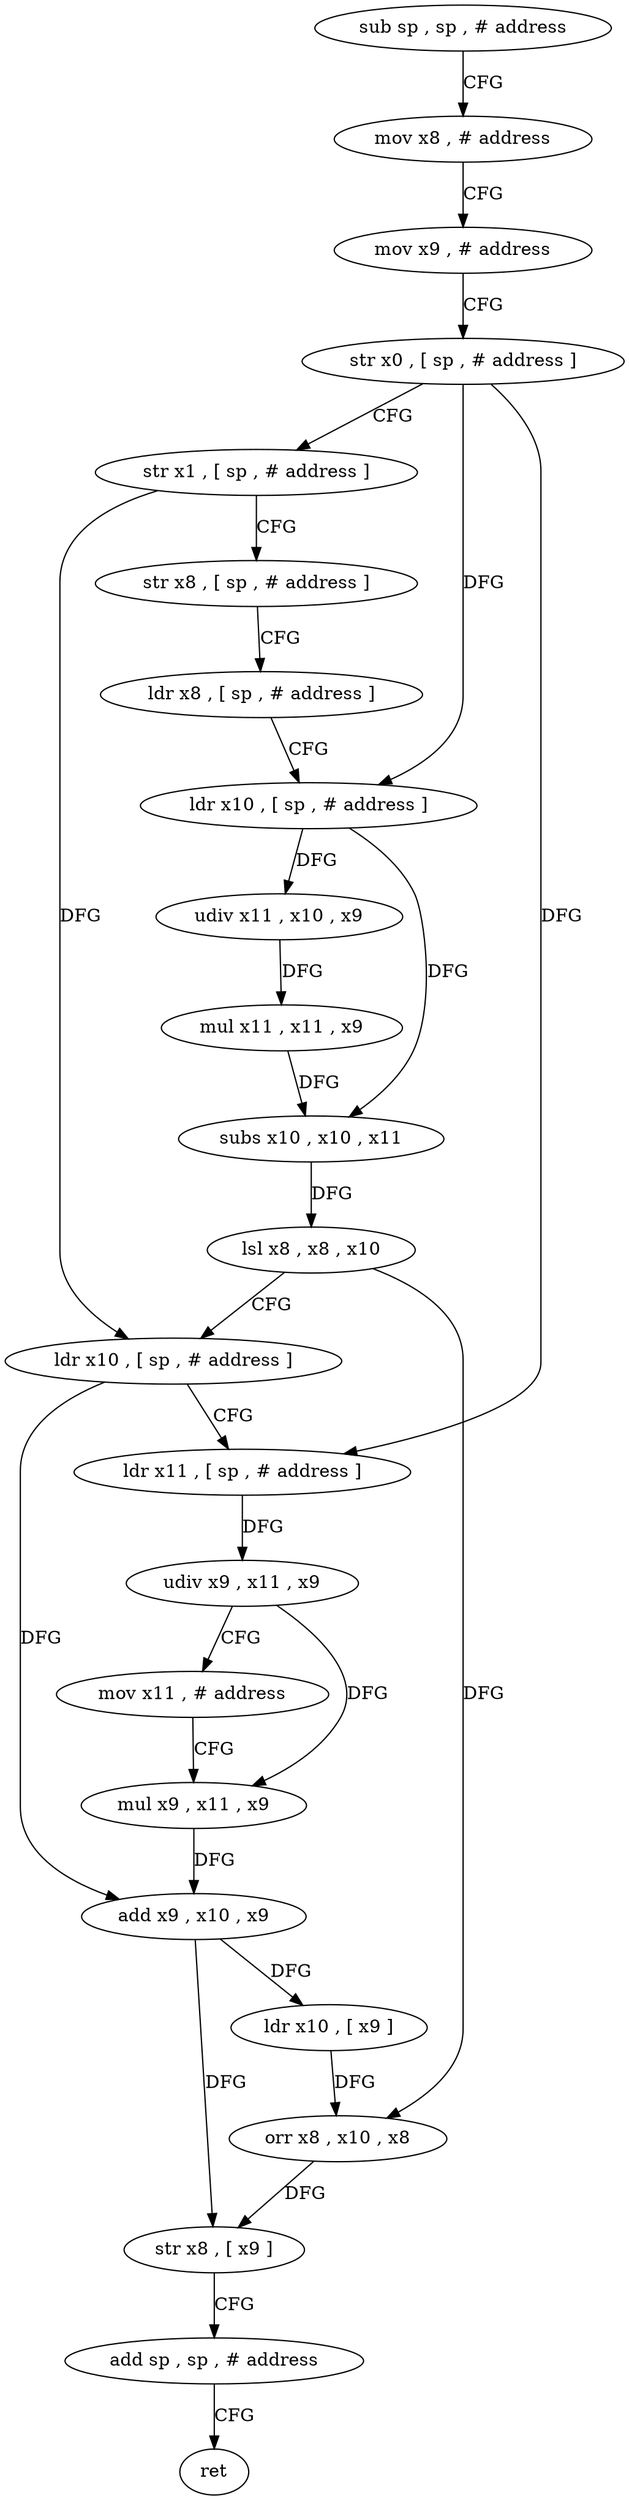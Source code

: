 digraph "func" {
"4301088" [label = "sub sp , sp , # address" ]
"4301092" [label = "mov x8 , # address" ]
"4301096" [label = "mov x9 , # address" ]
"4301100" [label = "str x0 , [ sp , # address ]" ]
"4301104" [label = "str x1 , [ sp , # address ]" ]
"4301108" [label = "str x8 , [ sp , # address ]" ]
"4301112" [label = "ldr x8 , [ sp , # address ]" ]
"4301116" [label = "ldr x10 , [ sp , # address ]" ]
"4301120" [label = "udiv x11 , x10 , x9" ]
"4301124" [label = "mul x11 , x11 , x9" ]
"4301128" [label = "subs x10 , x10 , x11" ]
"4301132" [label = "lsl x8 , x8 , x10" ]
"4301136" [label = "ldr x10 , [ sp , # address ]" ]
"4301140" [label = "ldr x11 , [ sp , # address ]" ]
"4301144" [label = "udiv x9 , x11 , x9" ]
"4301148" [label = "mov x11 , # address" ]
"4301152" [label = "mul x9 , x11 , x9" ]
"4301156" [label = "add x9 , x10 , x9" ]
"4301160" [label = "ldr x10 , [ x9 ]" ]
"4301164" [label = "orr x8 , x10 , x8" ]
"4301168" [label = "str x8 , [ x9 ]" ]
"4301172" [label = "add sp , sp , # address" ]
"4301176" [label = "ret" ]
"4301088" -> "4301092" [ label = "CFG" ]
"4301092" -> "4301096" [ label = "CFG" ]
"4301096" -> "4301100" [ label = "CFG" ]
"4301100" -> "4301104" [ label = "CFG" ]
"4301100" -> "4301116" [ label = "DFG" ]
"4301100" -> "4301140" [ label = "DFG" ]
"4301104" -> "4301108" [ label = "CFG" ]
"4301104" -> "4301136" [ label = "DFG" ]
"4301108" -> "4301112" [ label = "CFG" ]
"4301112" -> "4301116" [ label = "CFG" ]
"4301116" -> "4301120" [ label = "DFG" ]
"4301116" -> "4301128" [ label = "DFG" ]
"4301120" -> "4301124" [ label = "DFG" ]
"4301124" -> "4301128" [ label = "DFG" ]
"4301128" -> "4301132" [ label = "DFG" ]
"4301132" -> "4301136" [ label = "CFG" ]
"4301132" -> "4301164" [ label = "DFG" ]
"4301136" -> "4301140" [ label = "CFG" ]
"4301136" -> "4301156" [ label = "DFG" ]
"4301140" -> "4301144" [ label = "DFG" ]
"4301144" -> "4301148" [ label = "CFG" ]
"4301144" -> "4301152" [ label = "DFG" ]
"4301148" -> "4301152" [ label = "CFG" ]
"4301152" -> "4301156" [ label = "DFG" ]
"4301156" -> "4301160" [ label = "DFG" ]
"4301156" -> "4301168" [ label = "DFG" ]
"4301160" -> "4301164" [ label = "DFG" ]
"4301164" -> "4301168" [ label = "DFG" ]
"4301168" -> "4301172" [ label = "CFG" ]
"4301172" -> "4301176" [ label = "CFG" ]
}
